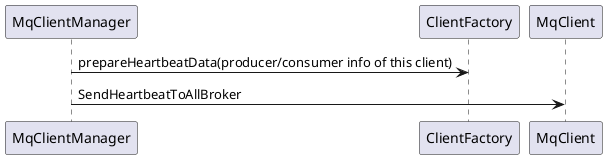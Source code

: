 @startuml
MqClientManager ->ClientFactory:prepareHeartbeatData(producer/consumer info of this client)
MqClientManager->MqClient:SendHeartbeatToAllBroker

@enduml


